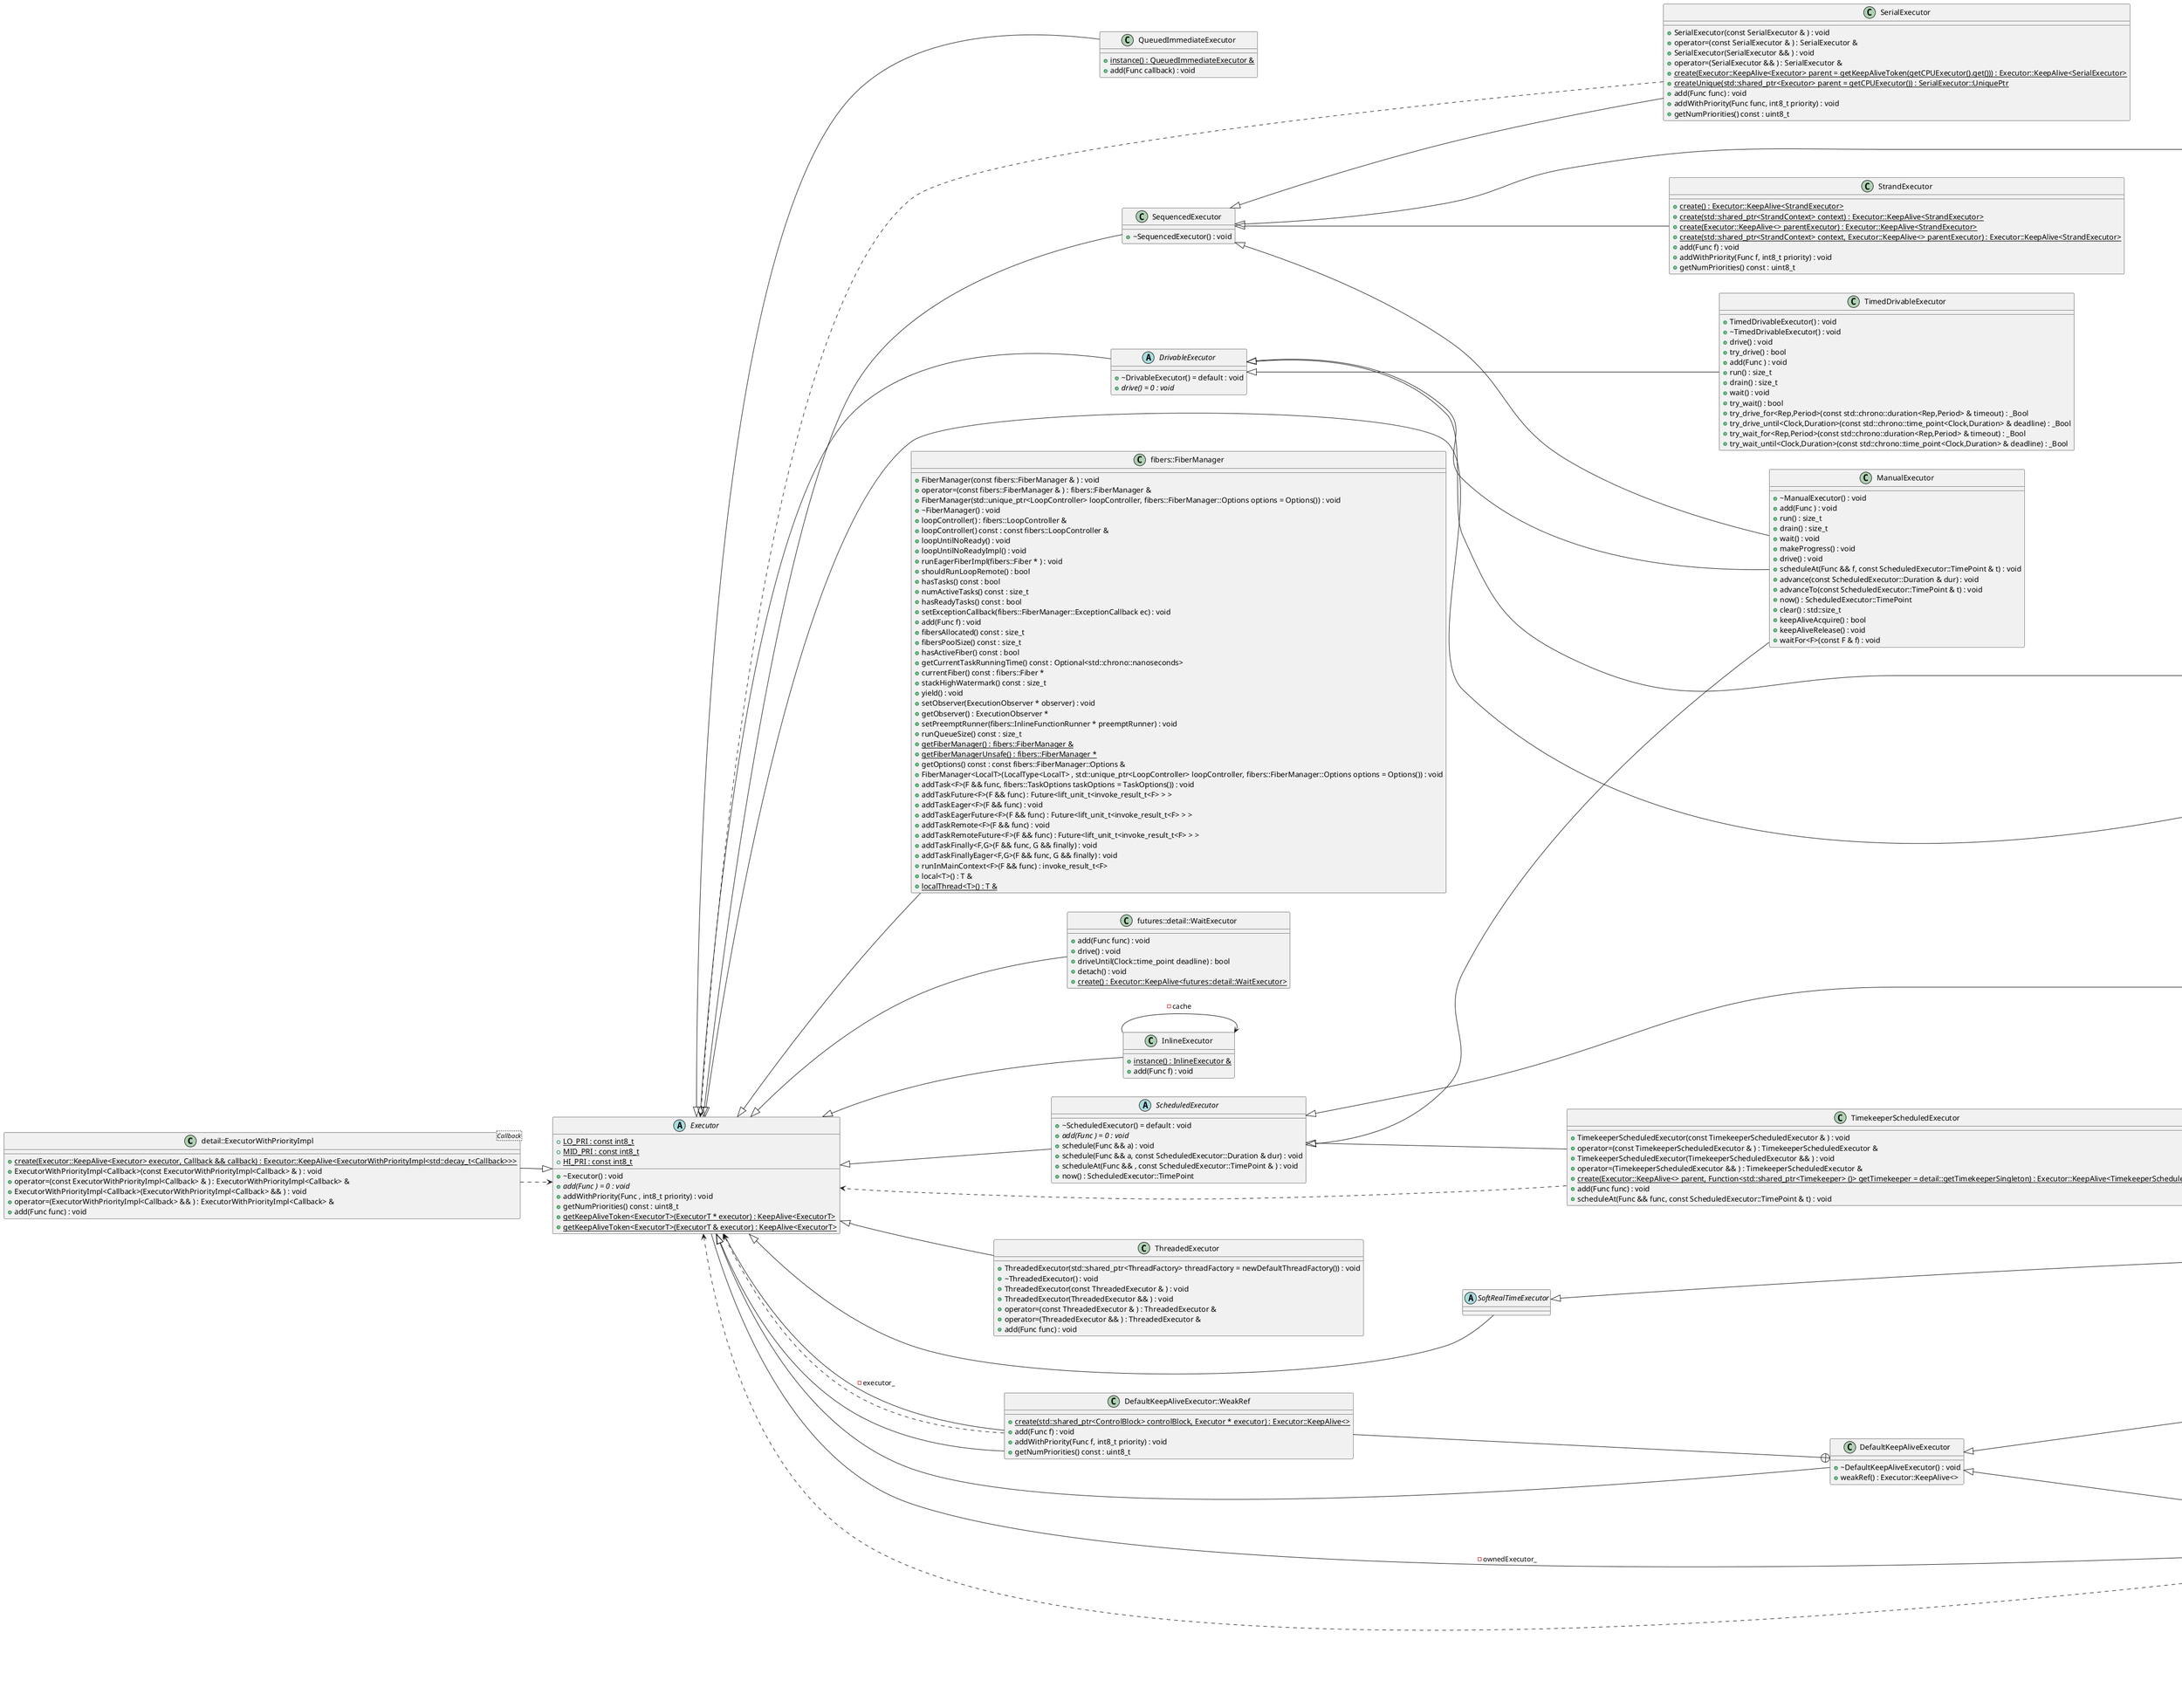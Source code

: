 @startuml
left to right direction
class "detail::ExecutorWithPriorityImpl<Callback>" as C_0001663594882877424244
class C_0001663594882877424244 [[https://github.com/facebook/folly/blob/c7166a677d17ff0a52cb14e02a84ad0a75821ca7/folly/executors/ExecutorWithPriority-inl.h#L22{ExecutorWithPriorityImpl}]] {
{static} +create(Executor::KeepAlive<Executor> executor, Callback && callback) : Executor::KeepAlive<ExecutorWithPriorityImpl<std::decay_t<Callback>>>
+ExecutorWithPriorityImpl<Callback>(const ExecutorWithPriorityImpl<Callback> & ) : void
+operator=(const ExecutorWithPriorityImpl<Callback> & ) : ExecutorWithPriorityImpl<Callback> &
+ExecutorWithPriorityImpl<Callback>(ExecutorWithPriorityImpl<Callback> && ) : void
+operator=(ExecutorWithPriorityImpl<Callback> && ) : ExecutorWithPriorityImpl<Callback> &
+add(Func func) : void
}
abstract "Executor" as C_0002222099135672593686
abstract C_0002222099135672593686 [[https://github.com/facebook/folly/blob/c7166a677d17ff0a52cb14e02a84ad0a75821ca7/folly/Executor.h#L53{Executor}]] {
+~Executor() : void
{abstract} +add(Func ) = 0 : void
+addWithPriority(Func , int8_t priority) : void
+getNumPriorities() const : uint8_t
{static} +getKeepAliveToken<ExecutorT>(ExecutorT * executor) : KeepAlive<ExecutorT>
{static} +getKeepAliveToken<ExecutorT>(ExecutorT & executor) : KeepAlive<ExecutorT>
{static} +LO_PRI : const int8_t [[[https://github.com/facebook/folly/blob/c7166a677d17ff0a52cb14e02a84ad0a75821ca7/folly/Executor.h#L68{LO_PRI}]]]
{static} +MID_PRI : const int8_t [[[https://github.com/facebook/folly/blob/c7166a677d17ff0a52cb14e02a84ad0a75821ca7/folly/Executor.h#L69{MID_PRI}]]]
{static} +HI_PRI : const int8_t [[[https://github.com/facebook/folly/blob/c7166a677d17ff0a52cb14e02a84ad0a75821ca7/folly/Executor.h#L70{HI_PRI}]]]
}
class "QueuedImmediateExecutor" as C_0001968432200878677255
class C_0001968432200878677255 [[https://github.com/facebook/folly/blob/c7166a677d17ff0a52cb14e02a84ad0a75821ca7/folly/executors/QueuedImmediateExecutor.h#L31{QueuedImmediateExecutor}]] {
{static} +instance() : QueuedImmediateExecutor &
+add(Func callback) : void
}
class "SequencedExecutor" as C_0000155178671636628489
class C_0000155178671636628489 [[https://github.com/facebook/folly/blob/c7166a677d17ff0a52cb14e02a84ad0a75821ca7/folly/executors/SequencedExecutor.h#L27{SequencedExecutor}]] {
+~SequencedExecutor() : void
}
class "StrandExecutor" as C_0000587962468506435170
class C_0000587962468506435170 [[https://github.com/facebook/folly/blob/c7166a677d17ff0a52cb14e02a84ad0a75821ca7/folly/executors/StrandExecutor.h#L122{StrandExecutor}]] {
{static} +create() : Executor::KeepAlive<StrandExecutor>
{static} +create(std::shared_ptr<StrandContext> context) : Executor::KeepAlive<StrandExecutor>
{static} +create(Executor::KeepAlive<> parentExecutor) : Executor::KeepAlive<StrandExecutor>
{static} +create(std::shared_ptr<StrandContext> context, Executor::KeepAlive<> parentExecutor) : Executor::KeepAlive<StrandExecutor>
+add(Func f) : void
+addWithPriority(Func f, int8_t priority) : void
+getNumPriorities() const : uint8_t
}
abstract "IOExecutor" as C_0002145523347961259416
abstract C_0002145523347961259416 [[https://github.com/facebook/folly/blob/c7166a677d17ff0a52cb14e02a84ad0a75821ca7/folly/executors/IOExecutor.h#L40{IOExecutor}]] {
+~IOExecutor() = default : void
{abstract} +getEventBase() = 0 : EventBase *
}
class "EventBase" as C_0001970350906198958245
class C_0001970350906198958245 [[https://github.com/facebook/folly/blob/c7166a677d17ff0a52cb14e02a84ad0a75821ca7/folly/executors/IOExecutor.h#L22{EventBase}]] {
+EventBase(std::chrono::milliseconds tickInterval) : void
+EventBase() : void
+EventBase(bool enableTimeMeasurement) : void
+EventBase(const EventBase & ) : void
+operator=(const EventBase & ) : EventBase &
+EventBase(event_base * evb, bool enableTimeMeasurement = true) : void
+EventBase(EventBase::Options options) : void
+~EventBase() : void
+loop() : bool
+loopIgnoreKeepAlive() : bool
+loopOnce(int flags = 0) : bool
+loopForever() : void
+terminateLoopSoon() : void
+runInLoop(EventBase::LoopCallback * callback, bool thisIteration = false, std::shared_ptr<RequestContext> rctx = RequestContext::saveContext()) : void
+runInLoop(EventBase::Func c, bool thisIteration = false) : void
+runOnDestruction(EventBase::OnDestructionCallback & callback) : void
+runOnDestruction(EventBase::Func f) : void
+runBeforeLoop(EventBase::LoopCallback * callback) : void
+runInEventBaseThread(EventBase::Func fn) : void
+runInEventBaseThreadAlwaysEnqueue(EventBase::Func fn) : void
+runInEventBaseThreadAndWait(EventBase::Func fn) : void
+runImmediatelyOrRunInEventBaseThreadAndWait(EventBase::Func fn) : void
+setMaxLatency(std::chrono::microseconds maxLatency, EventBase::Func maxLatencyCob) : void
+setLoadAvgMsec(std::chrono::milliseconds ms) : void
+resetLoadAvg(double value = 0.0) : void
+getAvgLoopTime() const : double
+isRunning() const : bool
+waitUntilRunning() : void
+getNotificationQueueSize() const : size_t
+setMaxReadAtOnce(uint32_t maxAtOnce) : void
+isInEventBaseThread() const : bool
+inRunningEventBaseThread() const : bool
+checkIsInEventBaseThread() const : void
+dcheckIsInEventBaseThread() const : void
+timer() : HHWheelTimer &
+getBackend() : EventBaseBackendBase *
+getLibeventBase() const : event_base *
{static} +getLibeventVersion() : const char *
{static} +getLibeventMethod() : const char *
+bumpHandlingTime() : void
+setObserver(const std::shared_ptr<EventBaseObserver> & observer) : void
+getObserver() : const std::shared_ptr<EventBaseObserver> &
+setExecutionObserver(ExecutionObserver * observer) : void
+getExecutionObserver() : ExecutionObserver *
+setName(const std::string & name) : void
+getName() : const std::string &
+add(Cob fn) : void
+drive() : void
+scheduleAt(EventBase::Func && fn, const ScheduledExecutor::TimePoint & timeout) : void
+attachTimeoutManager(AsyncTimeout * obj, TimeoutManager::InternalEnum internal) : void
+detachTimeoutManager(AsyncTimeout * obj) : void
+scheduleTimeout(AsyncTimeout * obj, TimeoutManager::timeout_type timeout) : bool
+cancelTimeout(AsyncTimeout * obj) : void
+isInTimeoutManagerThread() : bool
+getVirtualEventBase() : VirtualEventBase &
+getEventBase() : EventBase *
{static} +getDefaultBackend() : std::unique_ptr<EventBaseBackendBase>
+runInEventBaseThread<T>(void (*)(T *) fn, T * arg) : void
+runInEventBaseThreadAlwaysEnqueue<T>(void (*)(T *) fn, T * arg) : void
+runInEventBaseThreadAndWait<T>(void (*)(T *) fn, T * arg) : void
+runImmediatelyOrRunInEventBaseThreadAndWait<T>(void (*)(T *) fn, T * arg) : void
}
abstract "DrivableExecutor" as C_0000481841646641149488
abstract C_0000481841646641149488 [[https://github.com/facebook/folly/blob/c7166a677d17ff0a52cb14e02a84ad0a75821ca7/folly/executors/DrivableExecutor.h#L40{DrivableExecutor}]] {
+~DrivableExecutor() = default : void
{abstract} +drive() = 0 : void
}
class "TimedDrivableExecutor" as C_0000769434624932181431
class C_0000769434624932181431 [[https://github.com/facebook/folly/blob/c7166a677d17ff0a52cb14e02a84ad0a75821ca7/folly/executors/TimedDrivableExecutor.h#L30{TimedDrivableExecutor}]] {
+TimedDrivableExecutor() : void
+~TimedDrivableExecutor() : void
+drive() : void
+try_drive() : bool
+add(Func ) : void
+run() : size_t
+drain() : size_t
+wait() : void
+try_wait() : bool
+try_drive_for<Rep,Period>(const std::chrono::duration<Rep,Period> & timeout) : _Bool
+try_drive_until<Clock,Duration>(const std::chrono::time_point<Clock,Duration> & deadline) : _Bool
+try_wait_for<Rep,Period>(const std::chrono::duration<Rep,Period> & timeout) : _Bool
+try_wait_until<Clock,Duration>(const std::chrono::time_point<Clock,Duration> & deadline) : _Bool
}
abstract "ScheduledExecutor" as C_0001218209673148292552
abstract C_0001218209673148292552 [[https://github.com/facebook/folly/blob/c7166a677d17ff0a52cb14e02a84ad0a75821ca7/folly/executors/ScheduledExecutor.h#L28{ScheduledExecutor}]] {
+~ScheduledExecutor() = default : void
{abstract} +add(Func ) = 0 : void
+schedule(Func && a) : void
+schedule(Func && a, const ScheduledExecutor::Duration & dur) : void
+scheduleAt(Func && , const ScheduledExecutor::TimePoint & ) : void
+now() : ScheduledExecutor::TimePoint
}
class "fibers::FiberManager" as C_0001206661724003471988
class C_0001206661724003471988 [[https://github.com/facebook/folly/blob/c7166a677d17ff0a52cb14e02a84ad0a75821ca7/folly/fibers/FiberManagerInternal.h#L80{FiberManager}]] {
+FiberManager(const fibers::FiberManager & ) : void
+operator=(const fibers::FiberManager & ) : fibers::FiberManager &
+FiberManager(std::unique_ptr<LoopController> loopController, fibers::FiberManager::Options options = Options()) : void
+~FiberManager() : void
+loopController() : fibers::LoopController &
+loopController() const : const fibers::LoopController &
+loopUntilNoReady() : void
+loopUntilNoReadyImpl() : void
+runEagerFiberImpl(fibers::Fiber * ) : void
+shouldRunLoopRemote() : bool
+hasTasks() const : bool
+numActiveTasks() const : size_t
+hasReadyTasks() const : bool
+setExceptionCallback(fibers::FiberManager::ExceptionCallback ec) : void
+add(Func f) : void
+fibersAllocated() const : size_t
+fibersPoolSize() const : size_t
+hasActiveFiber() const : bool
+getCurrentTaskRunningTime() const : Optional<std::chrono::nanoseconds>
+currentFiber() const : fibers::Fiber *
+stackHighWatermark() const : size_t
+yield() : void
+setObserver(ExecutionObserver * observer) : void
+getObserver() : ExecutionObserver *
+setPreemptRunner(fibers::InlineFunctionRunner * preemptRunner) : void
+runQueueSize() const : size_t
{static} +getFiberManager() : fibers::FiberManager &
{static} +getFiberManagerUnsafe() : fibers::FiberManager *
+getOptions() const : const fibers::FiberManager::Options &
+FiberManager<LocalT>(LocalType<LocalT> , std::unique_ptr<LoopController> loopController, fibers::FiberManager::Options options = Options()) : void
+addTask<F>(F && func, fibers::TaskOptions taskOptions = TaskOptions()) : void
+addTaskFuture<F>(F && func) : Future<lift_unit_t<invoke_result_t<F> > >
+addTaskEager<F>(F && func) : void
+addTaskEagerFuture<F>(F && func) : Future<lift_unit_t<invoke_result_t<F> > >
+addTaskRemote<F>(F && func) : void
+addTaskRemoteFuture<F>(F && func) : Future<lift_unit_t<invoke_result_t<F> > >
+addTaskFinally<F,G>(F && func, G && finally) : void
+addTaskFinallyEager<F,G>(F && func, G && finally) : void
+runInMainContext<F>(F && func) : invoke_result_t<F>
+local<T>() : T &
{static} +localThread<T>() : T &
}
class "futures::detail::WaitExecutor" as C_0000346702971661703291
class C_0000346702971661703291 [[https://github.com/facebook/folly/blob/c7166a677d17ff0a52cb14e02a84ad0a75821ca7/folly/futures/Future-inl.h#L478{WaitExecutor}]] {
+add(Func func) : void
+drive() : void
+driveUntil(Clock::time_point deadline) : bool
+detach() : void
{static} +create() : Executor::KeepAlive<futures::detail::WaitExecutor>
}
class "InlineExecutor" as C_0001612067402701865715
class C_0001612067402701865715 [[https://github.com/facebook/folly/blob/c7166a677d17ff0a52cb14e02a84ad0a75821ca7/folly/executors/InlineExecutor.h#L30{InlineExecutor}]] {
{static} +instance() : InlineExecutor &
+add(Func f) : void
}
class "TimekeeperScheduledExecutor" as C_0001123262130157209492
class C_0001123262130157209492 [[https://github.com/facebook/folly/blob/c7166a677d17ff0a52cb14e02a84ad0a75821ca7/folly/executors/TimekeeperScheduledExecutor.h#L35{TimekeeperScheduledExecutor}]] {
+TimekeeperScheduledExecutor(const TimekeeperScheduledExecutor & ) : void
+operator=(const TimekeeperScheduledExecutor & ) : TimekeeperScheduledExecutor &
+TimekeeperScheduledExecutor(TimekeeperScheduledExecutor && ) : void
+operator=(TimekeeperScheduledExecutor && ) : TimekeeperScheduledExecutor &
{static} +create(Executor::KeepAlive<> parent, Function<std::shared_ptr<Timekeeper> ()> getTimekeeper = detail::getTimekeeperSingleton) : Executor::KeepAlive<TimekeeperScheduledExecutor>
+add(Func func) : void
+scheduleAt(Func && func, const ScheduledExecutor::TimePoint & t) : void
}
class "DefaultKeepAliveExecutor" as C_0001347291497865252100
class C_0001347291497865252100 [[https://github.com/facebook/folly/blob/c7166a677d17ff0a52cb14e02a84ad0a75821ca7/folly/DefaultKeepAliveExecutor.h#L30{DefaultKeepAliveExecutor}]] {
+~DefaultKeepAliveExecutor() : void
+weakRef() : Executor::KeepAlive<>
}
class "DefaultKeepAliveExecutor::WeakRef" as C_0001932117148827315960
class C_0001932117148827315960 [[https://github.com/facebook/folly/blob/c7166a677d17ff0a52cb14e02a84ad0a75821ca7/folly/DefaultKeepAliveExecutor.h#L59{DefaultKeepAliveExecutor##WeakRef}]] {
{static} +create(std::shared_ptr<ControlBlock> controlBlock, Executor * executor) : Executor::KeepAlive<>
+add(Func f) : void
+addWithPriority(Func f, int8_t priority) : void
+getNumPriorities() const : uint8_t
}
abstract "ThreadPoolExecutor" as C_0002292058893312396804
abstract C_0002292058893312396804 [[https://github.com/facebook/folly/blob/c7166a677d17ff0a52cb14e02a84ad0a75821ca7/folly/executors/ThreadPoolExecutor.h#L67{ThreadPoolExecutor}]] {
+ThreadPoolExecutor(size_t maxThreads, size_t minThreads, std::shared_ptr<ThreadFactory> threadFactory, bool isWaitForAll = false) : void
+~ThreadPoolExecutor() : void
{abstract} +add(Func func) = 0 : void
+add(Func func, std::chrono::milliseconds expiration, Func expireCallback) : void
+setThreadFactory(std::shared_ptr<ThreadFactory> threadFactory) : void
+getThreadFactory() const : std::shared_ptr<ThreadFactory>
+numThreads() const : size_t
+setNumThreads(size_t numThreads) : void
+numActiveThreads() const : size_t
+stop() : void
+join() : void
{static} +withAll(FunctionRef<void (ThreadPoolExecutor &)> f) : void
+getPoolStats() const : ThreadPoolExecutor::PoolStats
+getPendingTaskCount() const : size_t
+getName() const : const std::string &
+subscribeToTaskStats(ThreadPoolExecutor::TaskStatsCallback cb) : void
+addObserver(std::shared_ptr<Observer> ) : void
+removeObserver(std::shared_ptr<Observer> ) : void
+setThreadDeathTimeout(std::chrono::milliseconds timeout) : void
}
class "IOThreadPoolExecutor" as C_0000260170505900481834
class C_0000260170505900481834 [[https://github.com/facebook/folly/blob/c7166a677d17ff0a52cb14e02a84ad0a75821ca7/folly/executors/IOThreadPoolExecutor.h#L58{IOThreadPoolExecutor}]] {
+IOThreadPoolExecutor(size_t numThreads, std::shared_ptr<ThreadFactory> threadFactory = std::make_shared<NamedThreadFactory>("IOThreadPool"), EventBaseManager * ebm = folly::EventBaseManager::get(), bool waitForAll = false) : void
+IOThreadPoolExecutor(size_t maxThreads, size_t minThreads, std::shared_ptr<ThreadFactory> threadFactory = std::make_shared<NamedThreadFactory>("IOThreadPool"), EventBaseManager * ebm = folly::EventBaseManager::get(), bool waitForAll = false) : void
+~IOThreadPoolExecutor() : void
+add(Func func) : void
+add(Func func, std::chrono::milliseconds expiration, Func expireCallback = nullptr) : void
+getEventBase() : EventBase *
{static} +getEventBase(ThreadPoolExecutor::ThreadHandle * ) : EventBase *
+getEventBaseManager() : EventBaseManager *
}
class "SerialExecutor" as C_0001402712402381953994
class C_0001402712402381953994 [[https://github.com/facebook/folly/blob/c7166a677d17ff0a52cb14e02a84ad0a75821ca7/folly/executors/SerialExecutor.h#L53{SerialExecutor}]] {
+SerialExecutor(const SerialExecutor & ) : void
+operator=(const SerialExecutor & ) : SerialExecutor &
+SerialExecutor(SerialExecutor && ) : void
+operator=(SerialExecutor && ) : SerialExecutor &
{static} +create(Executor::KeepAlive<Executor> parent = getKeepAliveToken(getCPUExecutor().get())) : Executor::KeepAlive<SerialExecutor>
{static} +createUnique(std::shared_ptr<Executor> parent = getCPUExecutor()) : SerialExecutor::UniquePtr
+add(Func func) : void
+addWithPriority(Func func, int8_t priority) : void
+getNumPriorities() const : uint8_t
}
class "ThreadedExecutor" as C_0000470362430235503729
class C_0000470362430235503729 [[https://github.com/facebook/folly/blob/c7166a677d17ff0a52cb14e02a84ad0a75821ca7/folly/executors/ThreadedExecutor.h#L55{ThreadedExecutor}]] {
+ThreadedExecutor(std::shared_ptr<ThreadFactory> threadFactory = newDefaultThreadFactory()) : void
+~ThreadedExecutor() : void
+ThreadedExecutor(const ThreadedExecutor & ) : void
+ThreadedExecutor(ThreadedExecutor && ) : void
+operator=(const ThreadedExecutor & ) : ThreadedExecutor &
+operator=(ThreadedExecutor && ) : ThreadedExecutor &
+add(Func func) : void
}
class "CPUThreadPoolExecutor" as C_0001740134810840364719
class C_0001740134810840364719 [[https://github.com/facebook/folly/blob/c7166a677d17ff0a52cb14e02a84ad0a75821ca7/folly/executors/CPUThreadPoolExecutor.h#L68{CPUThreadPoolExecutor}]] {
+CPUThreadPoolExecutor(size_t numThreads, std::unique_ptr<BlockingQueue<CPUTask>> taskQueue, std::shared_ptr<ThreadFactory> threadFactory = std::make_shared<NamedThreadFactory>("CPUThreadPool")) : void
+CPUThreadPoolExecutor(std::pair<size_t,size_t> numThreads, std::unique_ptr<BlockingQueue<CPUTask>> taskQueue, std::shared_ptr<ThreadFactory> threadFactory = std::make_shared<NamedThreadFactory>("CPUThreadPool")) : void
+CPUThreadPoolExecutor(size_t numThreads) : void
+CPUThreadPoolExecutor(size_t numThreads, std::shared_ptr<ThreadFactory> threadFactory) : void
+CPUThreadPoolExecutor(std::pair<size_t,size_t> numThreads, std::shared_ptr<ThreadFactory> threadFactory) : void
+CPUThreadPoolExecutor(size_t numThreads, int8_t numPriorities, std::shared_ptr<ThreadFactory> threadFactory = std::make_shared<NamedThreadFactory>("CPUThreadPool")) : void
+CPUThreadPoolExecutor(size_t numThreads, int8_t numPriorities, size_t maxQueueSize, std::shared_ptr<ThreadFactory> threadFactory = std::make_shared<NamedThreadFactory>("CPUThreadPool")) : void
+~CPUThreadPoolExecutor() : void
+add(Func func) : void
+add(Func func, std::chrono::milliseconds expiration, Func expireCallback = nullptr) : void
+addWithPriority(Func func, int8_t priority) : void
+add(Func func, int8_t priority, std::chrono::milliseconds expiration, Func expireCallback = nullptr) : void
+getTaskQueueSize() const : size_t
+getNumPriorities() const : uint8_t
{static} +kDefaultMaxQueueSize : const size_t [[[https://github.com/facebook/folly/blob/c7166a677d17ff0a52cb14e02a84ad0a75821ca7/folly/executors/CPUThreadPoolExecutor.h#L153{kDefaultMaxQueueSize}]]]
}
class "ManualExecutor" as C_0002235860541734359952
class C_0002235860541734359952 [[https://github.com/facebook/folly/blob/c7166a677d17ff0a52cb14e02a84ad0a75821ca7/folly/executors/ManualExecutor.h#L38{ManualExecutor}]] {
+~ManualExecutor() : void
+add(Func ) : void
+run() : size_t
+drain() : size_t
+wait() : void
+makeProgress() : void
+drive() : void
+scheduleAt(Func && f, const ScheduledExecutor::TimePoint & t) : void
+advance(const ScheduledExecutor::Duration & dur) : void
+advanceTo(const ScheduledExecutor::TimePoint & t) : void
+now() : ScheduledExecutor::TimePoint
+clear() : std::size_t
+keepAliveAcquire() : bool
+keepAliveRelease() : void
+waitFor<F>(const F & f) : void
}
class "MeteredExecutor" as C_0001956570166673420631
class C_0001956570166673420631 [[https://github.com/facebook/folly/blob/c7166a677d17ff0a52cb14e02a84ad0a75821ca7/folly/executors/MeteredExecutor.h#L41{MeteredExecutor}]] {
+MeteredExecutor(std::unique_ptr<Executor> exe) : void
+MeteredExecutor(MeteredExecutor::KeepAlive keepAlive) : void
+~MeteredExecutor() : void
+setMaxReadAtOnce(uint32_t maxAtOnce) : void
+add(Func func) : void
}
abstract "SoftRealTimeExecutor" as C_0000560396763155385774
abstract C_0000560396763155385774 [[https://github.com/facebook/folly/blob/c7166a677d17ff0a52cb14e02a84ad0a75821ca7/folly/executors/SoftRealTimeExecutor.h#L26{SoftRealTimeExecutor}]] {
}
class "EDFThreadPoolExecutor" as C_0000586027154664049253
class C_0000586027154664049253 [[https://github.com/facebook/folly/blob/c7166a677d17ff0a52cb14e02a84ad0a75821ca7/folly/executors/EDFThreadPoolExecutor.h#L34{EDFThreadPoolExecutor}]] {
+EDFThreadPoolExecutor(std::size_t numThreads, std::shared_ptr<ThreadFactory> threadFactory = std::make_shared<NamedThreadFactory>("EDFThreadPool")) : void
+~EDFThreadPoolExecutor() : void
+add(Func f) : void
+add(Func f, uint64_t deadline) : void
+add(Func f, std::size_t total, uint64_t deadline) : void
+add(std::vector<Func> fs, uint64_t deadline) : void
+deadlineExecutor(uint64_t deadline) : Executor::KeepAlive<>
{static} +kEarliestDeadline : const uint64_t [[[https://github.com/facebook/folly/blob/c7166a677d17ff0a52cb14e02a84ad0a75821ca7/folly/executors/EDFThreadPoolExecutor.h#L40{kEarliestDeadline}]]]
{static} +kLatestDeadline : const uint64_t [[[https://github.com/facebook/folly/blob/c7166a677d17ff0a52cb14e02a84ad0a75821ca7/folly/executors/EDFThreadPoolExecutor.h#L41{kLatestDeadline}]]]
}
C_0001663594882877424244 ..> C_0002222099135672593686
C_0002222099135672593686 <|-- C_0001663594882877424244
C_0002222099135672593686 <|-- C_0001968432200878677255
C_0002222099135672593686 <|-- C_0000155178671636628489
C_0000155178671636628489 <|-- C_0000587962468506435170
C_0002145523347961259416 ..> C_0001970350906198958245
C_0002222099135672593686 <|-- C_0002145523347961259416
C_0000481841646641149488 <|-- C_0001970350906198958245
C_0002145523347961259416 <|-- C_0001970350906198958245
C_0000155178671636628489 <|-- C_0001970350906198958245
C_0001218209673148292552 <|-- C_0001970350906198958245
C_0002222099135672593686 <|-- C_0000481841646641149488
C_0000481841646641149488 <|-- C_0000769434624932181431
C_0002222099135672593686 <|-- C_0001218209673148292552
C_0002222099135672593686 <|-- C_0001206661724003471988
C_0002222099135672593686 <|-- C_0000346702971661703291
C_0001612067402701865715 --> C_0001612067402701865715 : -cache
C_0002222099135672593686 <|-- C_0001612067402701865715
C_0001123262130157209492 ..> C_0002222099135672593686
C_0001218209673148292552 <|-- C_0001123262130157209492
C_0002222099135672593686 <|-- C_0001347291497865252100
C_0001932117148827315960 --+ C_0001347291497865252100
C_0001932117148827315960 ..> C_0002222099135672593686
C_0001932117148827315960 --> C_0002222099135672593686 : -executor_
C_0002222099135672593686 <|-- C_0001932117148827315960
C_0001347291497865252100 <|-- C_0002292058893312396804
C_0000260170505900481834 ..> C_0001970350906198958245
C_0002292058893312396804 <|-- C_0000260170505900481834
C_0002145523347961259416 <|-- C_0000260170505900481834
C_0001402712402381953994 ..> C_0002222099135672593686
C_0000155178671636628489 <|-- C_0001402712402381953994
C_0002222099135672593686 <|-- C_0000470362430235503729
C_0002292058893312396804 <|-- C_0001740134810840364719
C_0000481841646641149488 <|-- C_0002235860541734359952
C_0001218209673148292552 <|-- C_0002235860541734359952
C_0000155178671636628489 <|-- C_0002235860541734359952
C_0001956570166673420631 ..> C_0002222099135672593686
C_0001956570166673420631 o-- C_0002222099135672593686 : -ownedExecutor_
C_0001347291497865252100 <|-- C_0001956570166673420631
C_0002222099135672593686 <|-- C_0000560396763155385774
C_0000560396763155385774 <|-- C_0000586027154664049253
C_0002292058893312396804 <|-- C_0000586027154664049253
@enduml

